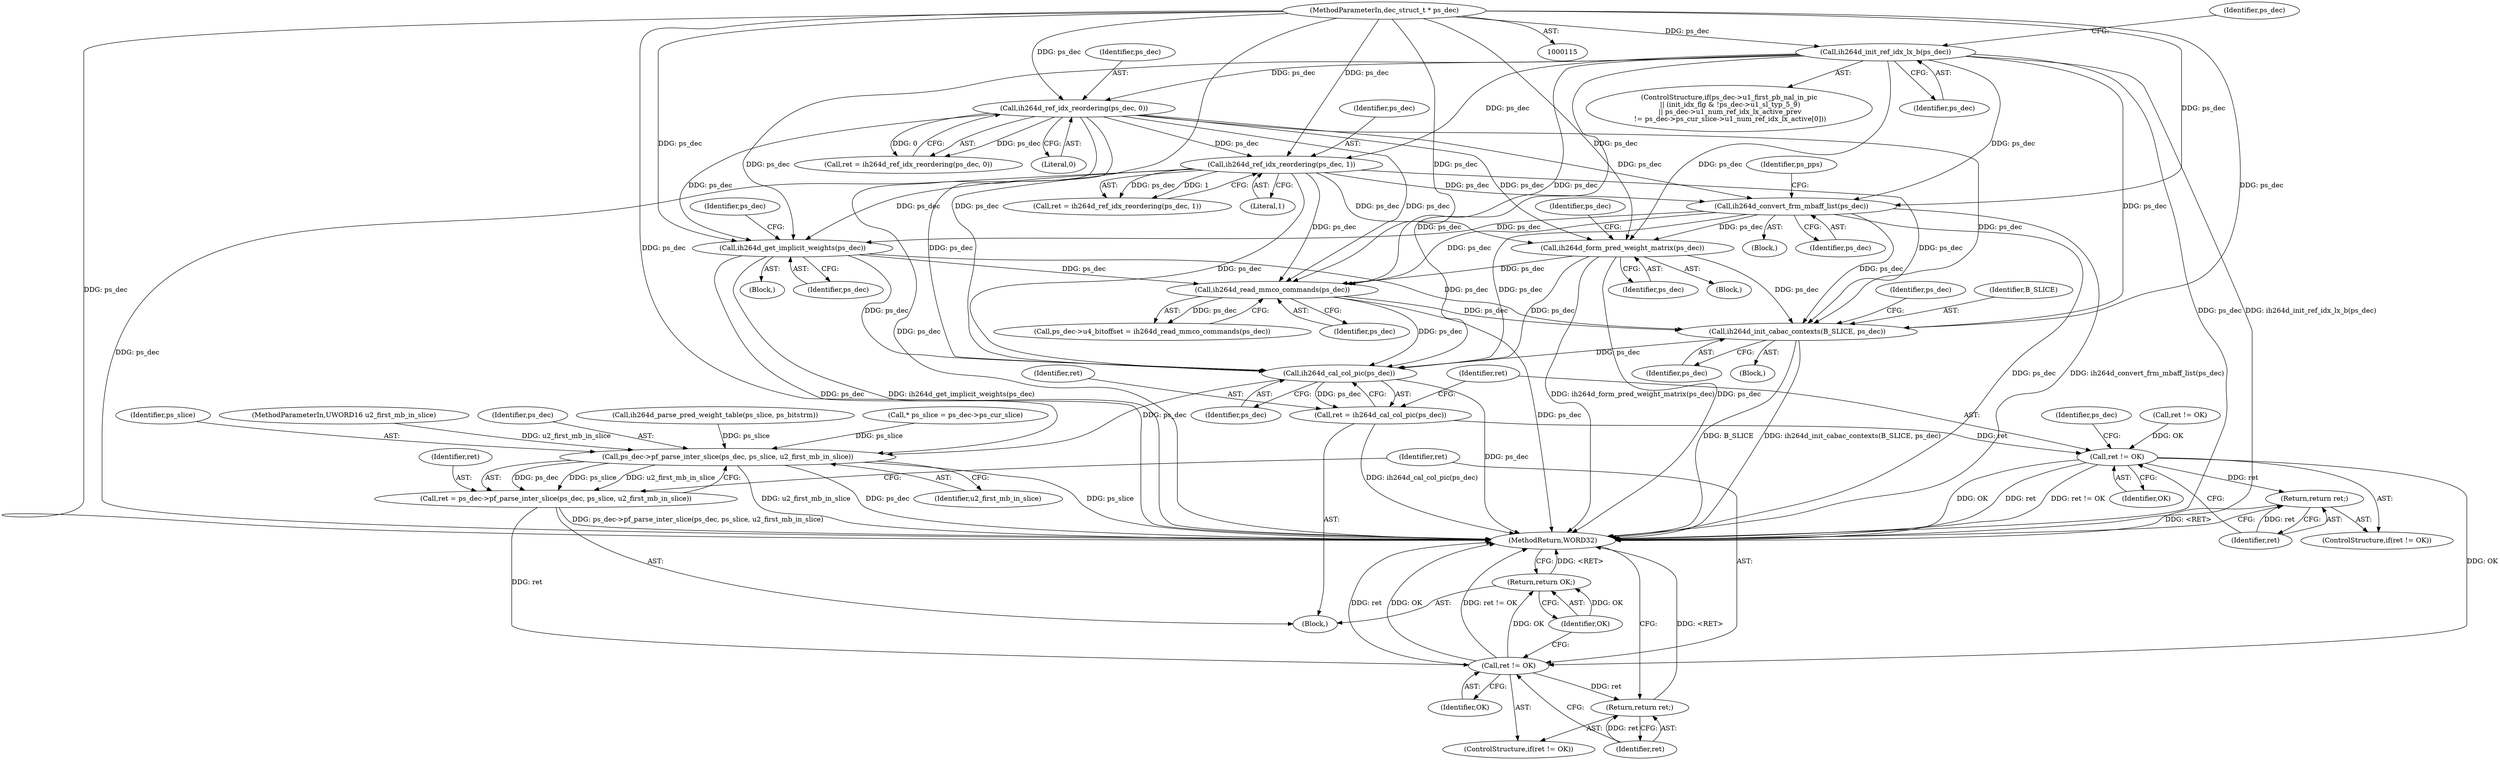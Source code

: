 digraph "0_Android_943323f1d9d3dd5c2634deb26cbe72343ca6b3db_0@pointer" {
"1001139" [label="(Call,ih264d_init_cabac_contexts(B_SLICE, ps_dec))"];
"1000454" [label="(Call,ih264d_ref_idx_reordering(ps_dec, 1))"];
"1000404" [label="(Call,ih264d_ref_idx_reordering(ps_dec, 0))"];
"1000352" [label="(Call,ih264d_init_ref_idx_lx_b(ps_dec))"];
"1000116" [label="(MethodParameterIn,dec_struct_t * ps_dec)"];
"1000882" [label="(Call,ih264d_get_implicit_weights(ps_dec))"];
"1000833" [label="(Call,ih264d_convert_frm_mbaff_list(ps_dec))"];
"1000853" [label="(Call,ih264d_form_pred_weight_matrix(ps_dec))"];
"1000921" [label="(Call,ih264d_read_mmco_commands(ps_dec))"];
"1001192" [label="(Call,ih264d_cal_col_pic(ps_dec))"];
"1001190" [label="(Call,ret = ih264d_cal_col_pic(ps_dec))"];
"1001195" [label="(Call,ret != OK)"];
"1001198" [label="(Return,return ret;)"];
"1001217" [label="(Call,ret != OK)"];
"1001220" [label="(Return,return ret;)"];
"1001222" [label="(Return,return OK;)"];
"1001212" [label="(Call,ps_dec->pf_parse_inter_slice(ps_dec, ps_slice, u2_first_mb_in_slice))"];
"1001210" [label="(Call,ret = ps_dec->pf_parse_inter_slice(ps_dec, ps_slice, u2_first_mb_in_slice))"];
"1000857" [label="(Identifier,ps_dec)"];
"1001202" [label="(Identifier,ps_dec)"];
"1001222" [label="(Return,return OK;)"];
"1000917" [label="(Call,ps_dec->u4_bitoffset = ih264d_read_mmco_commands(ps_dec))"];
"1001217" [label="(Call,ret != OK)"];
"1000841" [label="(Block,)"];
"1000921" [label="(Call,ih264d_read_mmco_commands(ps_dec))"];
"1001193" [label="(Identifier,ps_dec)"];
"1001214" [label="(Identifier,ps_slice)"];
"1001220" [label="(Return,return ret;)"];
"1000834" [label="(Identifier,ps_dec)"];
"1000832" [label="(Block,)"];
"1000117" [label="(MethodParameterIn,UWORD16 u2_first_mb_in_slice)"];
"1001192" [label="(Call,ih264d_cal_col_pic(ps_dec))"];
"1000402" [label="(Call,ret = ih264d_ref_idx_reordering(ps_dec, 0))"];
"1001215" [label="(Identifier,u2_first_mb_in_slice)"];
"1000853" [label="(Call,ih264d_form_pred_weight_matrix(ps_dec))"];
"1001213" [label="(Identifier,ps_dec)"];
"1001191" [label="(Identifier,ret)"];
"1001141" [label="(Identifier,ps_dec)"];
"1001126" [label="(Block,)"];
"1001197" [label="(Identifier,OK)"];
"1001199" [label="(Identifier,ret)"];
"1000353" [label="(Identifier,ps_dec)"];
"1000357" [label="(Identifier,ps_dec)"];
"1000838" [label="(Identifier,ps_pps)"];
"1000406" [label="(Literal,0)"];
"1000454" [label="(Call,ih264d_ref_idx_reordering(ps_dec, 1))"];
"1001224" [label="(MethodReturn,WORD32)"];
"1000895" [label="(Identifier,ps_dec)"];
"1001196" [label="(Identifier,ret)"];
"1001195" [label="(Call,ret != OK)"];
"1000405" [label="(Identifier,ps_dec)"];
"1000882" [label="(Call,ih264d_get_implicit_weights(ps_dec))"];
"1001212" [label="(Call,ps_dec->pf_parse_inter_slice(ps_dec, ps_slice, u2_first_mb_in_slice))"];
"1001223" [label="(Identifier,OK)"];
"1000404" [label="(Call,ih264d_ref_idx_reordering(ps_dec, 0))"];
"1000922" [label="(Identifier,ps_dec)"];
"1000854" [label="(Identifier,ps_dec)"];
"1001216" [label="(ControlStructure,if(ret != OK))"];
"1000116" [label="(MethodParameterIn,dec_struct_t * ps_dec)"];
"1001145" [label="(Identifier,ps_dec)"];
"1000352" [label="(Call,ih264d_init_ref_idx_lx_b(ps_dec))"];
"1000329" [label="(ControlStructure,if(ps_dec->u1_first_pb_nal_in_pic\n || (init_idx_flg & !ps_dec->u1_sl_typ_5_9)\n || ps_dec->u1_num_ref_idx_lx_active_prev\n != ps_dec->ps_cur_slice->u1_num_ref_idx_lx_active[0]))"];
"1001218" [label="(Identifier,ret)"];
"1000883" [label="(Identifier,ps_dec)"];
"1001190" [label="(Call,ret = ih264d_cal_col_pic(ps_dec))"];
"1000455" [label="(Identifier,ps_dec)"];
"1001139" [label="(Call,ih264d_init_cabac_contexts(B_SLICE, ps_dec))"];
"1000118" [label="(Block,)"];
"1001211" [label="(Identifier,ret)"];
"1000456" [label="(Literal,1)"];
"1001140" [label="(Identifier,B_SLICE)"];
"1001198" [label="(Return,return ret;)"];
"1000844" [label="(Call,ih264d_parse_pred_weight_table(ps_slice, ps_bitstrm))"];
"1000869" [label="(Block,)"];
"1000848" [label="(Call,ret != OK)"];
"1001221" [label="(Identifier,ret)"];
"1000833" [label="(Call,ih264d_convert_frm_mbaff_list(ps_dec))"];
"1000126" [label="(Call,* ps_slice = ps_dec->ps_cur_slice)"];
"1001210" [label="(Call,ret = ps_dec->pf_parse_inter_slice(ps_dec, ps_slice, u2_first_mb_in_slice))"];
"1001194" [label="(ControlStructure,if(ret != OK))"];
"1000452" [label="(Call,ret = ih264d_ref_idx_reordering(ps_dec, 1))"];
"1001219" [label="(Identifier,OK)"];
"1001139" -> "1001126"  [label="AST: "];
"1001139" -> "1001141"  [label="CFG: "];
"1001140" -> "1001139"  [label="AST: "];
"1001141" -> "1001139"  [label="AST: "];
"1001145" -> "1001139"  [label="CFG: "];
"1001139" -> "1001224"  [label="DDG: B_SLICE"];
"1001139" -> "1001224"  [label="DDG: ih264d_init_cabac_contexts(B_SLICE, ps_dec)"];
"1000454" -> "1001139"  [label="DDG: ps_dec"];
"1000882" -> "1001139"  [label="DDG: ps_dec"];
"1000352" -> "1001139"  [label="DDG: ps_dec"];
"1000853" -> "1001139"  [label="DDG: ps_dec"];
"1000404" -> "1001139"  [label="DDG: ps_dec"];
"1000833" -> "1001139"  [label="DDG: ps_dec"];
"1000921" -> "1001139"  [label="DDG: ps_dec"];
"1000116" -> "1001139"  [label="DDG: ps_dec"];
"1001139" -> "1001192"  [label="DDG: ps_dec"];
"1000454" -> "1000452"  [label="AST: "];
"1000454" -> "1000456"  [label="CFG: "];
"1000455" -> "1000454"  [label="AST: "];
"1000456" -> "1000454"  [label="AST: "];
"1000452" -> "1000454"  [label="CFG: "];
"1000454" -> "1001224"  [label="DDG: ps_dec"];
"1000454" -> "1000452"  [label="DDG: ps_dec"];
"1000454" -> "1000452"  [label="DDG: 1"];
"1000404" -> "1000454"  [label="DDG: ps_dec"];
"1000352" -> "1000454"  [label="DDG: ps_dec"];
"1000116" -> "1000454"  [label="DDG: ps_dec"];
"1000454" -> "1000833"  [label="DDG: ps_dec"];
"1000454" -> "1000853"  [label="DDG: ps_dec"];
"1000454" -> "1000882"  [label="DDG: ps_dec"];
"1000454" -> "1000921"  [label="DDG: ps_dec"];
"1000454" -> "1001192"  [label="DDG: ps_dec"];
"1000404" -> "1000402"  [label="AST: "];
"1000404" -> "1000406"  [label="CFG: "];
"1000405" -> "1000404"  [label="AST: "];
"1000406" -> "1000404"  [label="AST: "];
"1000402" -> "1000404"  [label="CFG: "];
"1000404" -> "1001224"  [label="DDG: ps_dec"];
"1000404" -> "1000402"  [label="DDG: ps_dec"];
"1000404" -> "1000402"  [label="DDG: 0"];
"1000352" -> "1000404"  [label="DDG: ps_dec"];
"1000116" -> "1000404"  [label="DDG: ps_dec"];
"1000404" -> "1000833"  [label="DDG: ps_dec"];
"1000404" -> "1000853"  [label="DDG: ps_dec"];
"1000404" -> "1000882"  [label="DDG: ps_dec"];
"1000404" -> "1000921"  [label="DDG: ps_dec"];
"1000404" -> "1001192"  [label="DDG: ps_dec"];
"1000352" -> "1000329"  [label="AST: "];
"1000352" -> "1000353"  [label="CFG: "];
"1000353" -> "1000352"  [label="AST: "];
"1000357" -> "1000352"  [label="CFG: "];
"1000352" -> "1001224"  [label="DDG: ps_dec"];
"1000352" -> "1001224"  [label="DDG: ih264d_init_ref_idx_lx_b(ps_dec)"];
"1000116" -> "1000352"  [label="DDG: ps_dec"];
"1000352" -> "1000833"  [label="DDG: ps_dec"];
"1000352" -> "1000853"  [label="DDG: ps_dec"];
"1000352" -> "1000882"  [label="DDG: ps_dec"];
"1000352" -> "1000921"  [label="DDG: ps_dec"];
"1000352" -> "1001192"  [label="DDG: ps_dec"];
"1000116" -> "1000115"  [label="AST: "];
"1000116" -> "1001224"  [label="DDG: ps_dec"];
"1000116" -> "1000833"  [label="DDG: ps_dec"];
"1000116" -> "1000853"  [label="DDG: ps_dec"];
"1000116" -> "1000882"  [label="DDG: ps_dec"];
"1000116" -> "1000921"  [label="DDG: ps_dec"];
"1000116" -> "1001192"  [label="DDG: ps_dec"];
"1000116" -> "1001212"  [label="DDG: ps_dec"];
"1000882" -> "1000869"  [label="AST: "];
"1000882" -> "1000883"  [label="CFG: "];
"1000883" -> "1000882"  [label="AST: "];
"1000895" -> "1000882"  [label="CFG: "];
"1000882" -> "1001224"  [label="DDG: ps_dec"];
"1000882" -> "1001224"  [label="DDG: ih264d_get_implicit_weights(ps_dec)"];
"1000833" -> "1000882"  [label="DDG: ps_dec"];
"1000882" -> "1000921"  [label="DDG: ps_dec"];
"1000882" -> "1001192"  [label="DDG: ps_dec"];
"1000833" -> "1000832"  [label="AST: "];
"1000833" -> "1000834"  [label="CFG: "];
"1000834" -> "1000833"  [label="AST: "];
"1000838" -> "1000833"  [label="CFG: "];
"1000833" -> "1001224"  [label="DDG: ps_dec"];
"1000833" -> "1001224"  [label="DDG: ih264d_convert_frm_mbaff_list(ps_dec)"];
"1000833" -> "1000853"  [label="DDG: ps_dec"];
"1000833" -> "1000921"  [label="DDG: ps_dec"];
"1000833" -> "1001192"  [label="DDG: ps_dec"];
"1000853" -> "1000841"  [label="AST: "];
"1000853" -> "1000854"  [label="CFG: "];
"1000854" -> "1000853"  [label="AST: "];
"1000857" -> "1000853"  [label="CFG: "];
"1000853" -> "1001224"  [label="DDG: ih264d_form_pred_weight_matrix(ps_dec)"];
"1000853" -> "1001224"  [label="DDG: ps_dec"];
"1000853" -> "1000921"  [label="DDG: ps_dec"];
"1000853" -> "1001192"  [label="DDG: ps_dec"];
"1000921" -> "1000917"  [label="AST: "];
"1000921" -> "1000922"  [label="CFG: "];
"1000922" -> "1000921"  [label="AST: "];
"1000917" -> "1000921"  [label="CFG: "];
"1000921" -> "1001224"  [label="DDG: ps_dec"];
"1000921" -> "1000917"  [label="DDG: ps_dec"];
"1000921" -> "1001192"  [label="DDG: ps_dec"];
"1001192" -> "1001190"  [label="AST: "];
"1001192" -> "1001193"  [label="CFG: "];
"1001193" -> "1001192"  [label="AST: "];
"1001190" -> "1001192"  [label="CFG: "];
"1001192" -> "1001224"  [label="DDG: ps_dec"];
"1001192" -> "1001190"  [label="DDG: ps_dec"];
"1001192" -> "1001212"  [label="DDG: ps_dec"];
"1001190" -> "1000118"  [label="AST: "];
"1001191" -> "1001190"  [label="AST: "];
"1001196" -> "1001190"  [label="CFG: "];
"1001190" -> "1001224"  [label="DDG: ih264d_cal_col_pic(ps_dec)"];
"1001190" -> "1001195"  [label="DDG: ret"];
"1001195" -> "1001194"  [label="AST: "];
"1001195" -> "1001197"  [label="CFG: "];
"1001196" -> "1001195"  [label="AST: "];
"1001197" -> "1001195"  [label="AST: "];
"1001199" -> "1001195"  [label="CFG: "];
"1001202" -> "1001195"  [label="CFG: "];
"1001195" -> "1001224"  [label="DDG: OK"];
"1001195" -> "1001224"  [label="DDG: ret"];
"1001195" -> "1001224"  [label="DDG: ret != OK"];
"1000848" -> "1001195"  [label="DDG: OK"];
"1001195" -> "1001198"  [label="DDG: ret"];
"1001195" -> "1001217"  [label="DDG: OK"];
"1001198" -> "1001194"  [label="AST: "];
"1001198" -> "1001199"  [label="CFG: "];
"1001199" -> "1001198"  [label="AST: "];
"1001224" -> "1001198"  [label="CFG: "];
"1001198" -> "1001224"  [label="DDG: <RET>"];
"1001199" -> "1001198"  [label="DDG: ret"];
"1001217" -> "1001216"  [label="AST: "];
"1001217" -> "1001219"  [label="CFG: "];
"1001218" -> "1001217"  [label="AST: "];
"1001219" -> "1001217"  [label="AST: "];
"1001221" -> "1001217"  [label="CFG: "];
"1001223" -> "1001217"  [label="CFG: "];
"1001217" -> "1001224"  [label="DDG: ret"];
"1001217" -> "1001224"  [label="DDG: OK"];
"1001217" -> "1001224"  [label="DDG: ret != OK"];
"1001210" -> "1001217"  [label="DDG: ret"];
"1001217" -> "1001220"  [label="DDG: ret"];
"1001217" -> "1001222"  [label="DDG: OK"];
"1001220" -> "1001216"  [label="AST: "];
"1001220" -> "1001221"  [label="CFG: "];
"1001221" -> "1001220"  [label="AST: "];
"1001224" -> "1001220"  [label="CFG: "];
"1001220" -> "1001224"  [label="DDG: <RET>"];
"1001221" -> "1001220"  [label="DDG: ret"];
"1001222" -> "1000118"  [label="AST: "];
"1001222" -> "1001223"  [label="CFG: "];
"1001223" -> "1001222"  [label="AST: "];
"1001224" -> "1001222"  [label="CFG: "];
"1001222" -> "1001224"  [label="DDG: <RET>"];
"1001223" -> "1001222"  [label="DDG: OK"];
"1001212" -> "1001210"  [label="AST: "];
"1001212" -> "1001215"  [label="CFG: "];
"1001213" -> "1001212"  [label="AST: "];
"1001214" -> "1001212"  [label="AST: "];
"1001215" -> "1001212"  [label="AST: "];
"1001210" -> "1001212"  [label="CFG: "];
"1001212" -> "1001224"  [label="DDG: u2_first_mb_in_slice"];
"1001212" -> "1001224"  [label="DDG: ps_dec"];
"1001212" -> "1001224"  [label="DDG: ps_slice"];
"1001212" -> "1001210"  [label="DDG: ps_dec"];
"1001212" -> "1001210"  [label="DDG: ps_slice"];
"1001212" -> "1001210"  [label="DDG: u2_first_mb_in_slice"];
"1000126" -> "1001212"  [label="DDG: ps_slice"];
"1000844" -> "1001212"  [label="DDG: ps_slice"];
"1000117" -> "1001212"  [label="DDG: u2_first_mb_in_slice"];
"1001210" -> "1000118"  [label="AST: "];
"1001211" -> "1001210"  [label="AST: "];
"1001218" -> "1001210"  [label="CFG: "];
"1001210" -> "1001224"  [label="DDG: ps_dec->pf_parse_inter_slice(ps_dec, ps_slice, u2_first_mb_in_slice)"];
}
